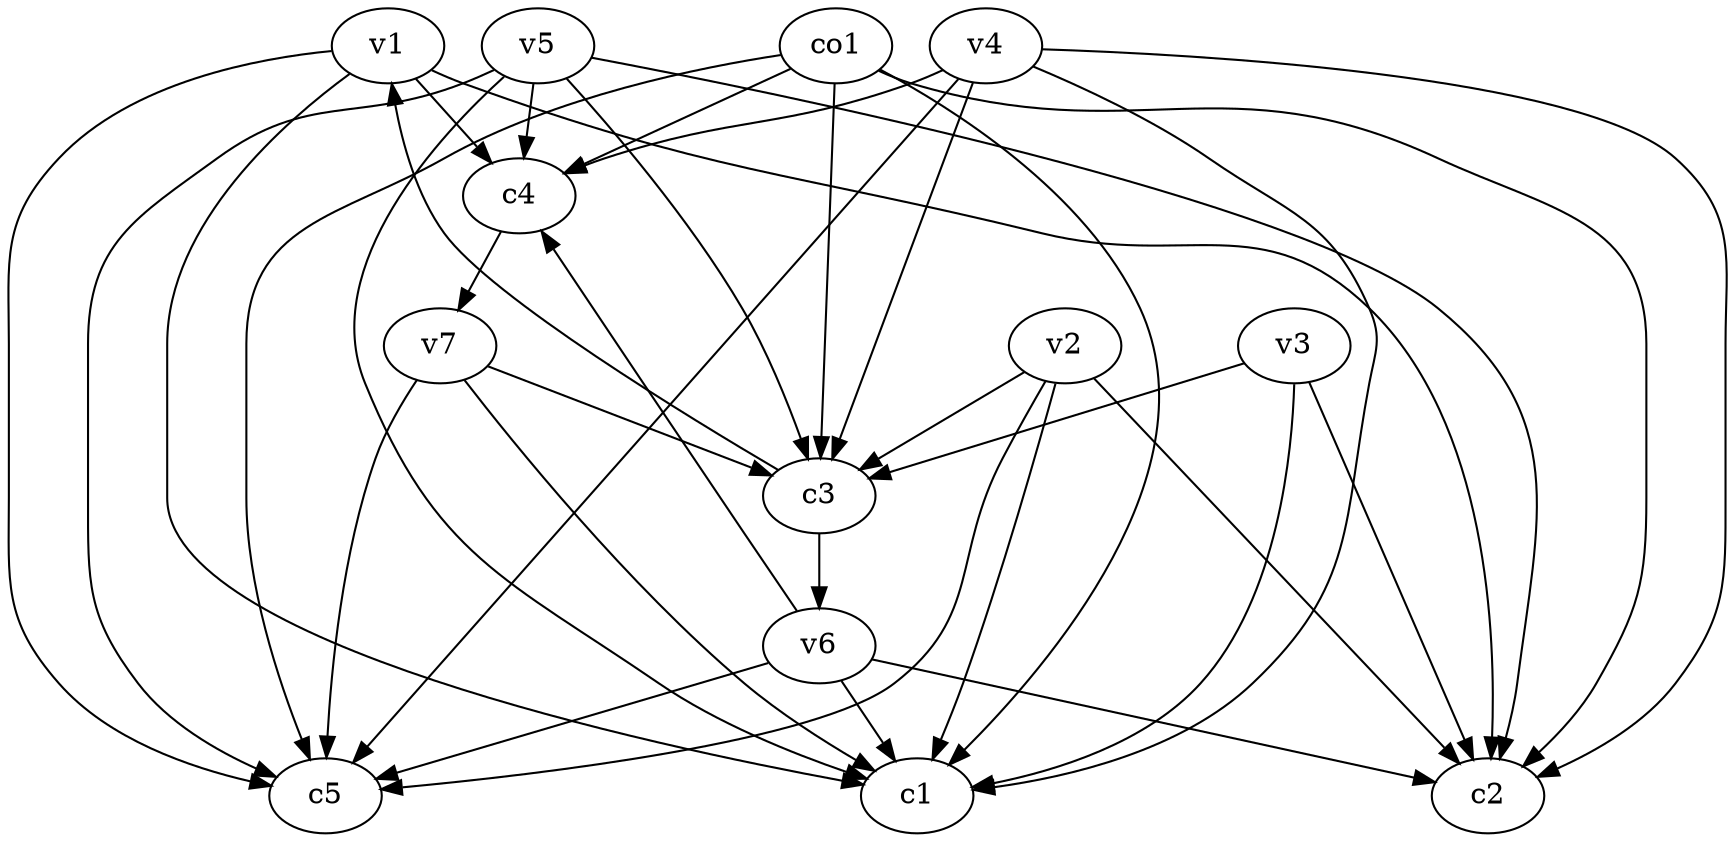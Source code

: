 strict digraph  {
c1;
c2;
c3;
c4;
c5;
v1;
v2;
v3;
v4;
v5;
v6;
v7;
co1;
c3 -> v6  [weight=1];
c3 -> v1  [weight=1];
c4 -> v7  [weight=1];
v1 -> c1  [weight=1];
v1 -> c5  [weight=1];
v1 -> c2  [weight=1];
v1 -> c4  [weight=1];
v2 -> c3  [weight=1];
v2 -> c1  [weight=1];
v2 -> c2  [weight=1];
v2 -> c5  [weight=1];
v3 -> c1  [weight=1];
v3 -> c3  [weight=1];
v3 -> c2  [weight=1];
v4 -> c5  [weight=1];
v4 -> c2  [weight=1];
v4 -> c3  [weight=1];
v4 -> c4  [weight=1];
v4 -> c1  [weight=1];
v5 -> c5  [weight=1];
v5 -> c2  [weight=1];
v5 -> c4  [weight=1];
v5 -> c3  [weight=1];
v5 -> c1  [weight=1];
v6 -> c5  [weight=1];
v6 -> c4  [weight=1];
v6 -> c2  [weight=1];
v6 -> c1  [weight=1];
v7 -> c3  [weight=1];
v7 -> c1  [weight=1];
v7 -> c5  [weight=1];
co1 -> c4  [weight=1];
co1 -> c2  [weight=1];
co1 -> c1  [weight=1];
co1 -> c5  [weight=1];
co1 -> c3  [weight=1];
}
